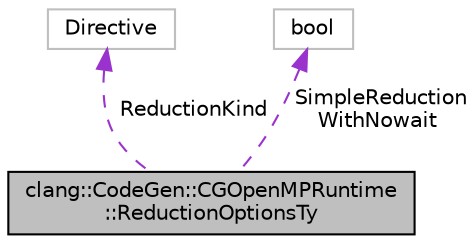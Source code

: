 digraph "clang::CodeGen::CGOpenMPRuntime::ReductionOptionsTy"
{
 // LATEX_PDF_SIZE
  bgcolor="transparent";
  edge [fontname="Helvetica",fontsize="10",labelfontname="Helvetica",labelfontsize="10"];
  node [fontname="Helvetica",fontsize="10",shape=record];
  Node1 [label="clang::CodeGen::CGOpenMPRuntime\l::ReductionOptionsTy",height=0.2,width=0.4,color="black", fillcolor="grey75", style="filled", fontcolor="black",tooltip=" "];
  Node2 -> Node1 [dir="back",color="darkorchid3",fontsize="10",style="dashed",label=" ReductionKind" ,fontname="Helvetica"];
  Node2 [label="Directive",height=0.2,width=0.4,color="grey75",tooltip=" "];
  Node3 -> Node1 [dir="back",color="darkorchid3",fontsize="10",style="dashed",label=" SimpleReduction\nWithNowait" ,fontname="Helvetica"];
  Node3 [label="bool",height=0.2,width=0.4,color="grey75",tooltip=" "];
}
